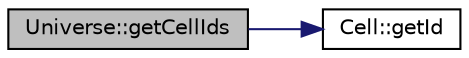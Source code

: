 digraph "Universe::getCellIds"
{
  edge [fontname="Helvetica",fontsize="10",labelfontname="Helvetica",labelfontsize="10"];
  node [fontname="Helvetica",fontsize="10",shape=record];
  rankdir="LR";
  Node1 [label="Universe::getCellIds",height=0.2,width=0.4,color="black", fillcolor="grey75", style="filled" fontcolor="black"];
  Node1 -> Node2 [color="midnightblue",fontsize="10",style="solid",fontname="Helvetica"];
  Node2 [label="Cell::getId",height=0.2,width=0.4,color="black", fillcolor="white", style="filled",URL="$classCell.html#a39543fd6c83589e92363e461f3f50336",tooltip="Return the Cell&#39;s user-specified ID."];
}
